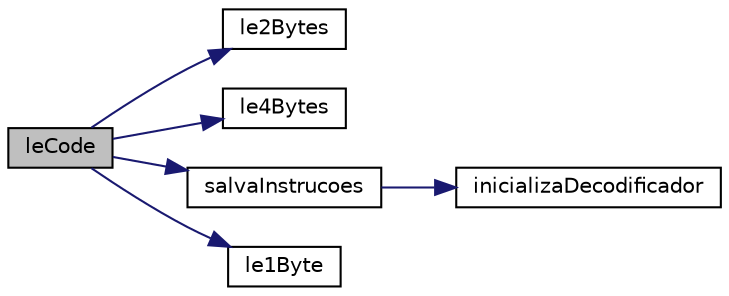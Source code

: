 digraph "leCode"
{
 // INTERACTIVE_SVG=YES
  edge [fontname="Helvetica",fontsize="10",labelfontname="Helvetica",labelfontsize="10"];
  node [fontname="Helvetica",fontsize="10",shape=record];
  rankdir="LR";
  Node127 [label="leCode",height=0.2,width=0.4,color="black", fillcolor="grey75", style="filled", fontcolor="black"];
  Node127 -> Node128 [color="midnightblue",fontsize="10",style="solid"];
  Node128 [label="le2Bytes",height=0.2,width=0.4,color="black", fillcolor="white", style="filled",URL="$leitor_8c.html#a90fdde4380531bf81ba1284254004eff"];
  Node127 -> Node129 [color="midnightblue",fontsize="10",style="solid"];
  Node129 [label="le4Bytes",height=0.2,width=0.4,color="black", fillcolor="white", style="filled",URL="$leitor_8c.html#a69346e08c479223be1ec2294791b6d78"];
  Node127 -> Node130 [color="midnightblue",fontsize="10",style="solid"];
  Node130 [label="salvaInstrucoes",height=0.2,width=0.4,color="black", fillcolor="white", style="filled",URL="$leitor_8c.html#ab80e6e4a3faed37485e9411ddfc3e549"];
  Node130 -> Node131 [color="midnightblue",fontsize="10",style="solid"];
  Node131 [label="inicializaDecodificador",height=0.2,width=0.4,color="black", fillcolor="white", style="filled",URL="$decodificador_8c.html#ac4ac4bcce3fed96b1a2657ceafda40bc"];
  Node127 -> Node132 [color="midnightblue",fontsize="10",style="solid"];
  Node132 [label="le1Byte",height=0.2,width=0.4,color="black", fillcolor="white", style="filled",URL="$leitor_8c.html#a2ef408b96bee8729ac29bf490229048f"];
}
